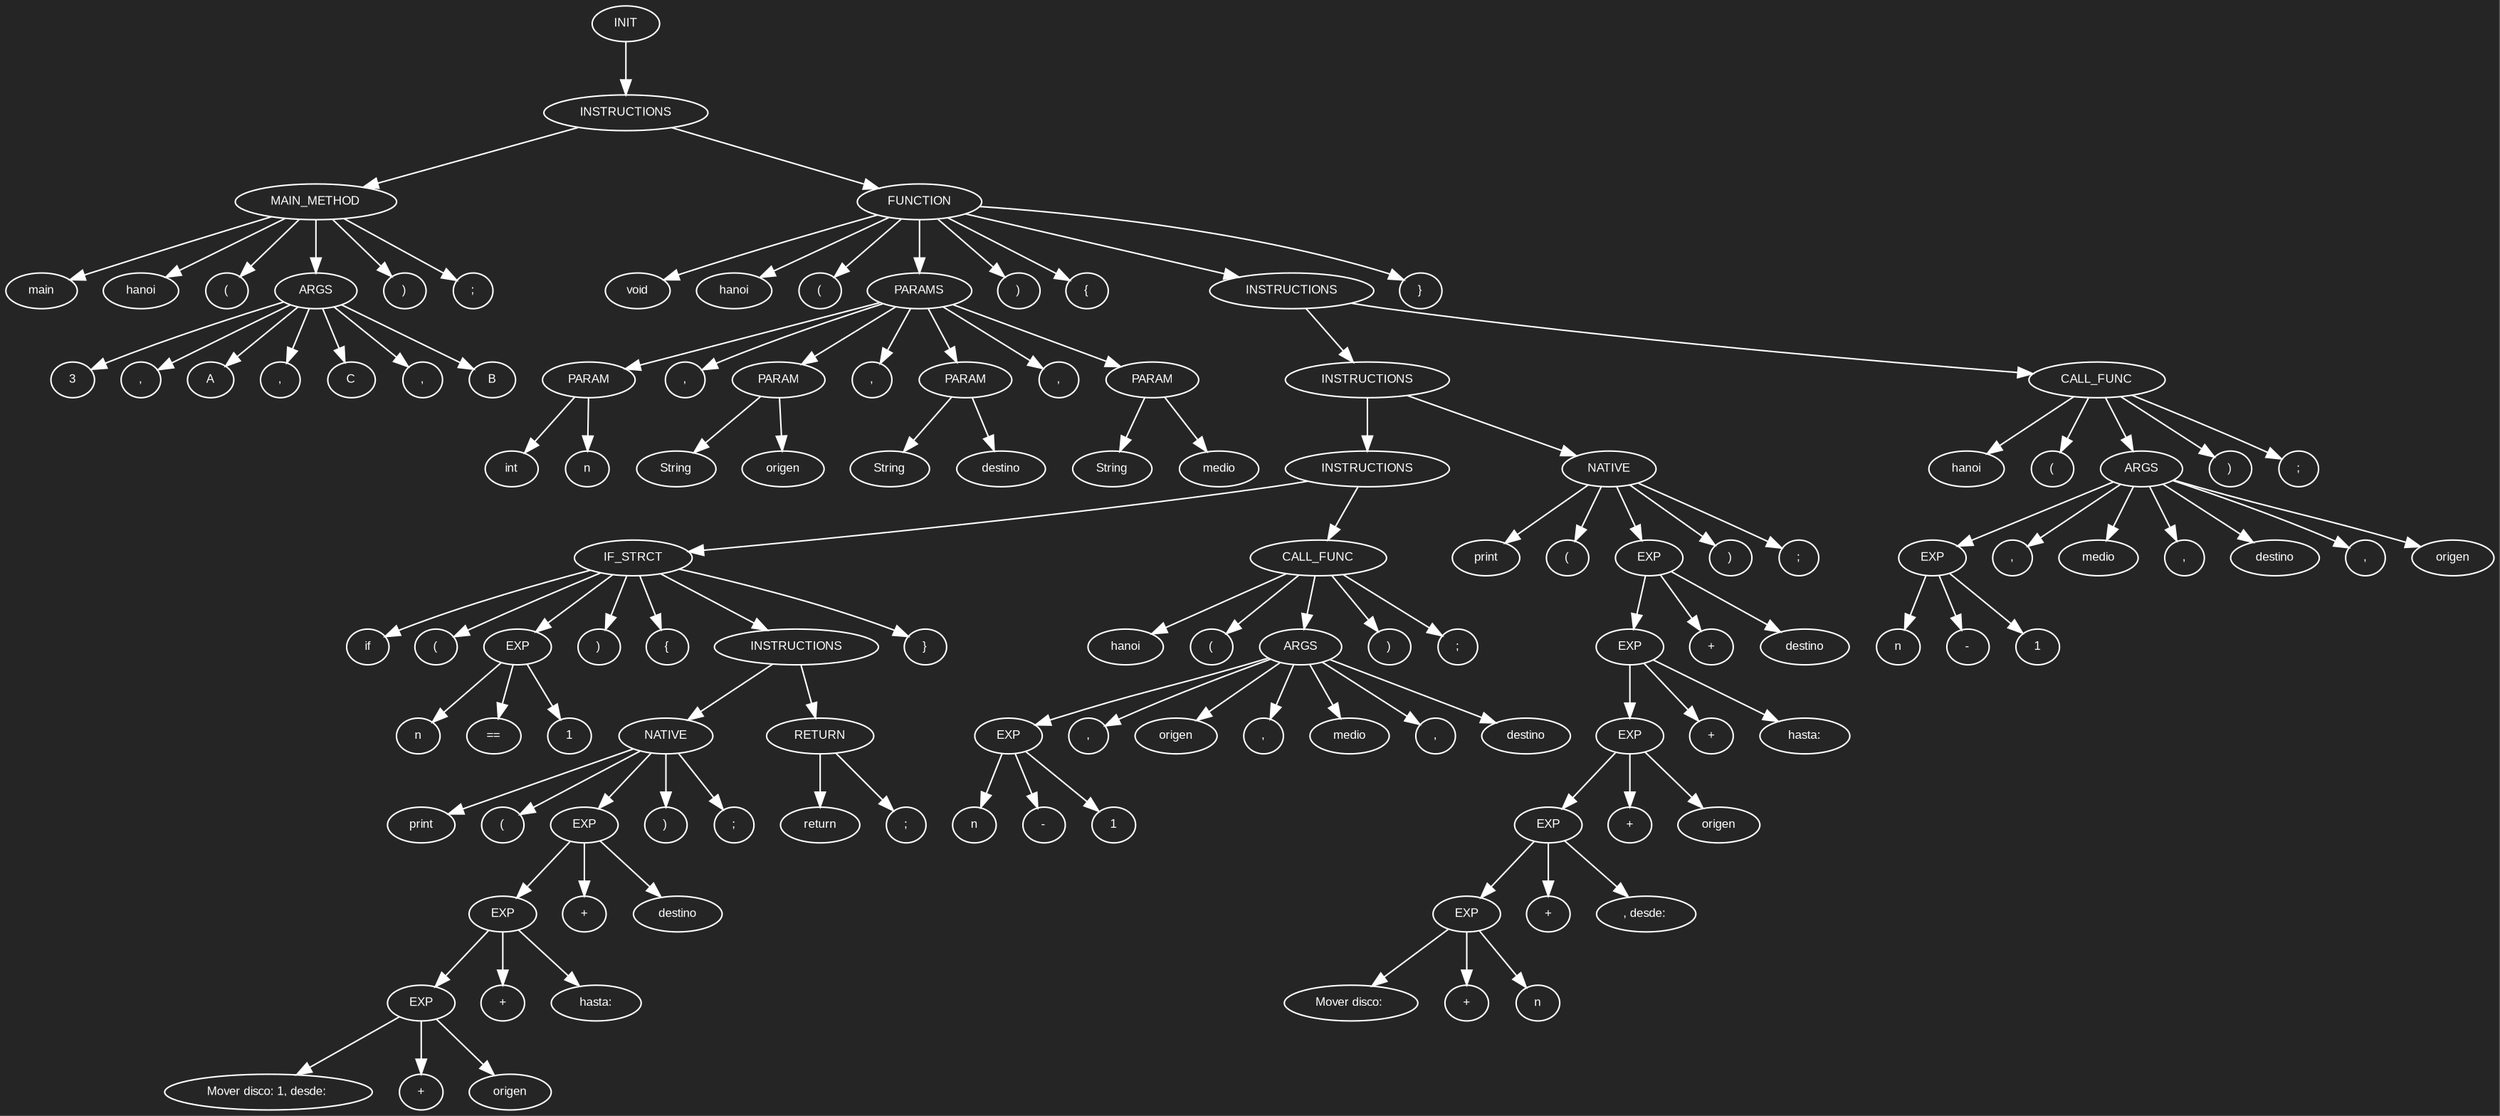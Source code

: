 digraph AFD {
	graph[fontname="Arial" labelloc="t" bgcolor="#252526"];
	node[fontname="Arial" fontsize="8" width="0" height="0" color="white" fontcolor="white"];
	edge[fontname="Arial" color="white"];
	node_i[label = "INIT"];
	node_i0[label = "INSTRUCTIONS"];
	node_i00[label = "MAIN_METHOD"];
	node_i000[label = "main"];
	node_i00 -> node_i000;
	node_i001[label = "hanoi"];
	node_i00 -> node_i001;
	node_i002[label = "("];
	node_i00 -> node_i002;
	node_i003[label = "ARGS"];
	node_i0030[label = "3"];
	node_i003 -> node_i0030;
	node_i0031[label = ","];
	node_i003 -> node_i0031;
	node_i0032[label = "A"];
	node_i003 -> node_i0032;
	node_i0033[label = ","];
	node_i003 -> node_i0033;
	node_i0034[label = "C"];
	node_i003 -> node_i0034;
	node_i0035[label = ","];
	node_i003 -> node_i0035;
	node_i0036[label = "B"];
	node_i003 -> node_i0036;
	node_i00 -> node_i003;
	node_i004[label = ")"];
	node_i00 -> node_i004;
	node_i005[label = ";"];
	node_i00 -> node_i005;
	node_i0 -> node_i00;
	node_i01[label = "FUNCTION"];
	node_i010[label = "void"];
	node_i01 -> node_i010;
	node_i011[label = "hanoi"];
	node_i01 -> node_i011;
	node_i012[label = "("];
	node_i01 -> node_i012;
	node_i013[label = "PARAMS"];
	node_i0130[label = "PARAM"];
	node_i01300[label = "int"];
	node_i0130 -> node_i01300;
	node_i01301[label = "n"];
	node_i0130 -> node_i01301;
	node_i013 -> node_i0130;
	node_i0131[label = ","];
	node_i013 -> node_i0131;
	node_i0132[label = "PARAM"];
	node_i01320[label = "String"];
	node_i0132 -> node_i01320;
	node_i01321[label = "origen"];
	node_i0132 -> node_i01321;
	node_i013 -> node_i0132;
	node_i0133[label = ","];
	node_i013 -> node_i0133;
	node_i0134[label = "PARAM"];
	node_i01340[label = "String"];
	node_i0134 -> node_i01340;
	node_i01341[label = "destino"];
	node_i0134 -> node_i01341;
	node_i013 -> node_i0134;
	node_i0135[label = ","];
	node_i013 -> node_i0135;
	node_i0136[label = "PARAM"];
	node_i01360[label = "String"];
	node_i0136 -> node_i01360;
	node_i01361[label = "medio"];
	node_i0136 -> node_i01361;
	node_i013 -> node_i0136;
	node_i01 -> node_i013;
	node_i014[label = ")"];
	node_i01 -> node_i014;
	node_i015[label = "{"];
	node_i01 -> node_i015;
	node_i016[label = "INSTRUCTIONS"];
	node_i0160[label = "INSTRUCTIONS"];
	node_i01600[label = "INSTRUCTIONS"];
	node_i016000[label = "IF_STRCT"];
	node_i0160000[label = "if"];
	node_i016000 -> node_i0160000;
	node_i0160001[label = "("];
	node_i016000 -> node_i0160001;
	node_i0160002[label = "EXP"];
	node_i01600020[label = "n"];
	node_i0160002 -> node_i01600020;
	node_i01600021[label = "=="];
	node_i0160002 -> node_i01600021;
	node_i01600022[label = "1"];
	node_i0160002 -> node_i01600022;
	node_i016000 -> node_i0160002;
	node_i0160003[label = ")"];
	node_i016000 -> node_i0160003;
	node_i0160004[label = "{"];
	node_i016000 -> node_i0160004;
	node_i0160005[label = "INSTRUCTIONS"];
	node_i01600050[label = "NATIVE"];
	node_i016000500[label = "print"];
	node_i01600050 -> node_i016000500;
	node_i016000501[label = "("];
	node_i01600050 -> node_i016000501;
	node_i016000502[label = "EXP"];
	node_i0160005020[label = "EXP"];
	node_i01600050200[label = "EXP"];
	node_i016000502000[label = "Mover disco: 1, desde: "];
	node_i01600050200 -> node_i016000502000;
	node_i016000502001[label = "+"];
	node_i01600050200 -> node_i016000502001;
	node_i016000502002[label = "origen"];
	node_i01600050200 -> node_i016000502002;
	node_i0160005020 -> node_i01600050200;
	node_i01600050201[label = "+"];
	node_i0160005020 -> node_i01600050201;
	node_i01600050202[label = " hasta: "];
	node_i0160005020 -> node_i01600050202;
	node_i016000502 -> node_i0160005020;
	node_i0160005021[label = "+"];
	node_i016000502 -> node_i0160005021;
	node_i0160005022[label = "destino"];
	node_i016000502 -> node_i0160005022;
	node_i01600050 -> node_i016000502;
	node_i016000503[label = ")"];
	node_i01600050 -> node_i016000503;
	node_i016000504[label = ";"];
	node_i01600050 -> node_i016000504;
	node_i0160005 -> node_i01600050;
	node_i01600051[label = "RETURN"];
	node_i016000510[label = "return"];
	node_i01600051 -> node_i016000510;
	node_i016000511[label = ";"];
	node_i01600051 -> node_i016000511;
	node_i0160005 -> node_i01600051;
	node_i016000 -> node_i0160005;
	node_i0160006[label = "}"];
	node_i016000 -> node_i0160006;
	node_i01600 -> node_i016000;
	node_i016001[label = "CALL_FUNC"];
	node_i0160010[label = "hanoi"];
	node_i016001 -> node_i0160010;
	node_i0160011[label = "("];
	node_i016001 -> node_i0160011;
	node_i0160012[label = "ARGS"];
	node_i01600120[label = "EXP"];
	node_i016001200[label = "n"];
	node_i01600120 -> node_i016001200;
	node_i016001201[label = "-"];
	node_i01600120 -> node_i016001201;
	node_i016001202[label = "1"];
	node_i01600120 -> node_i016001202;
	node_i0160012 -> node_i01600120;
	node_i01600121[label = ","];
	node_i0160012 -> node_i01600121;
	node_i01600122[label = "origen"];
	node_i0160012 -> node_i01600122;
	node_i01600123[label = ","];
	node_i0160012 -> node_i01600123;
	node_i01600124[label = "medio"];
	node_i0160012 -> node_i01600124;
	node_i01600125[label = ","];
	node_i0160012 -> node_i01600125;
	node_i01600126[label = "destino"];
	node_i0160012 -> node_i01600126;
	node_i016001 -> node_i0160012;
	node_i0160013[label = ")"];
	node_i016001 -> node_i0160013;
	node_i0160014[label = ";"];
	node_i016001 -> node_i0160014;
	node_i01600 -> node_i016001;
	node_i0160 -> node_i01600;
	node_i01601[label = "NATIVE"];
	node_i016010[label = "print"];
	node_i01601 -> node_i016010;
	node_i016011[label = "("];
	node_i01601 -> node_i016011;
	node_i016012[label = "EXP"];
	node_i0160120[label = "EXP"];
	node_i01601200[label = "EXP"];
	node_i016012000[label = "EXP"];
	node_i0160120000[label = "EXP"];
	node_i01601200000[label = "Mover disco: "];
	node_i0160120000 -> node_i01601200000;
	node_i01601200001[label = "+"];
	node_i0160120000 -> node_i01601200001;
	node_i01601200002[label = "n"];
	node_i0160120000 -> node_i01601200002;
	node_i016012000 -> node_i0160120000;
	node_i0160120001[label = "+"];
	node_i016012000 -> node_i0160120001;
	node_i0160120002[label = ", desde: "];
	node_i016012000 -> node_i0160120002;
	node_i01601200 -> node_i016012000;
	node_i016012001[label = "+"];
	node_i01601200 -> node_i016012001;
	node_i016012002[label = "origen"];
	node_i01601200 -> node_i016012002;
	node_i0160120 -> node_i01601200;
	node_i01601201[label = "+"];
	node_i0160120 -> node_i01601201;
	node_i01601202[label = " hasta: "];
	node_i0160120 -> node_i01601202;
	node_i016012 -> node_i0160120;
	node_i0160121[label = "+"];
	node_i016012 -> node_i0160121;
	node_i0160122[label = "destino"];
	node_i016012 -> node_i0160122;
	node_i01601 -> node_i016012;
	node_i016013[label = ")"];
	node_i01601 -> node_i016013;
	node_i016014[label = ";"];
	node_i01601 -> node_i016014;
	node_i0160 -> node_i01601;
	node_i016 -> node_i0160;
	node_i0161[label = "CALL_FUNC"];
	node_i01610[label = "hanoi"];
	node_i0161 -> node_i01610;
	node_i01611[label = "("];
	node_i0161 -> node_i01611;
	node_i01612[label = "ARGS"];
	node_i016120[label = "EXP"];
	node_i0161200[label = "n"];
	node_i016120 -> node_i0161200;
	node_i0161201[label = "-"];
	node_i016120 -> node_i0161201;
	node_i0161202[label = "1"];
	node_i016120 -> node_i0161202;
	node_i01612 -> node_i016120;
	node_i016121[label = ","];
	node_i01612 -> node_i016121;
	node_i016122[label = "medio"];
	node_i01612 -> node_i016122;
	node_i016123[label = ","];
	node_i01612 -> node_i016123;
	node_i016124[label = "destino"];
	node_i01612 -> node_i016124;
	node_i016125[label = ","];
	node_i01612 -> node_i016125;
	node_i016126[label = "origen"];
	node_i01612 -> node_i016126;
	node_i0161 -> node_i01612;
	node_i01613[label = ")"];
	node_i0161 -> node_i01613;
	node_i01614[label = ";"];
	node_i0161 -> node_i01614;
	node_i016 -> node_i0161;
	node_i01 -> node_i016;
	node_i017[label = "}"];
	node_i01 -> node_i017;
	node_i0 -> node_i01;
	node_i -> node_i0;
}